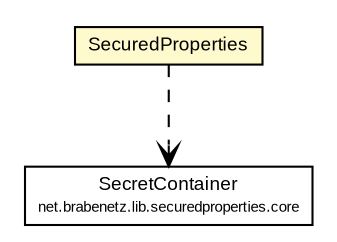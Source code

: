 #!/usr/local/bin/dot
#
# Class diagram 
# Generated by UMLGraph version R5_6-24-gf6e263 (http://www.umlgraph.org/)
#

digraph G {
	edge [fontname="arial",fontsize=10,labelfontname="arial",labelfontsize=10];
	node [fontname="arial",fontsize=10,shape=plaintext];
	nodesep=0.25;
	ranksep=0.5;
	// net.brabenetz.lib.securedproperties.core.SecretContainer
	c78 [label=<<table title="net.brabenetz.lib.securedproperties.core.SecretContainer" border="0" cellborder="1" cellspacing="0" cellpadding="2" port="p" href="./core/SecretContainer.html">
		<tr><td><table border="0" cellspacing="0" cellpadding="1">
<tr><td align="center" balign="center"> SecretContainer </td></tr>
<tr><td align="center" balign="center"><font point-size="7.0"> net.brabenetz.lib.securedproperties.core </font></td></tr>
		</table></td></tr>
		</table>>, URL="./core/SecretContainer.html", fontname="arial", fontcolor="black", fontsize=9.0];
	// net.brabenetz.lib.securedproperties.SecuredProperties
	c82 [label=<<table title="net.brabenetz.lib.securedproperties.SecuredProperties" border="0" cellborder="1" cellspacing="0" cellpadding="2" port="p" bgcolor="lemonChiffon" href="./SecuredProperties.html">
		<tr><td><table border="0" cellspacing="0" cellpadding="1">
<tr><td align="center" balign="center"> SecuredProperties </td></tr>
		</table></td></tr>
		</table>>, URL="./SecuredProperties.html", fontname="arial", fontcolor="black", fontsize=9.0];
	// net.brabenetz.lib.securedproperties.SecuredProperties DEPEND net.brabenetz.lib.securedproperties.core.SecretContainer
	c82:p -> c78:p [taillabel="", label="", headlabel="", fontname="arial", fontcolor="black", fontsize=10.0, color="black", arrowhead=open, style=dashed];
}


